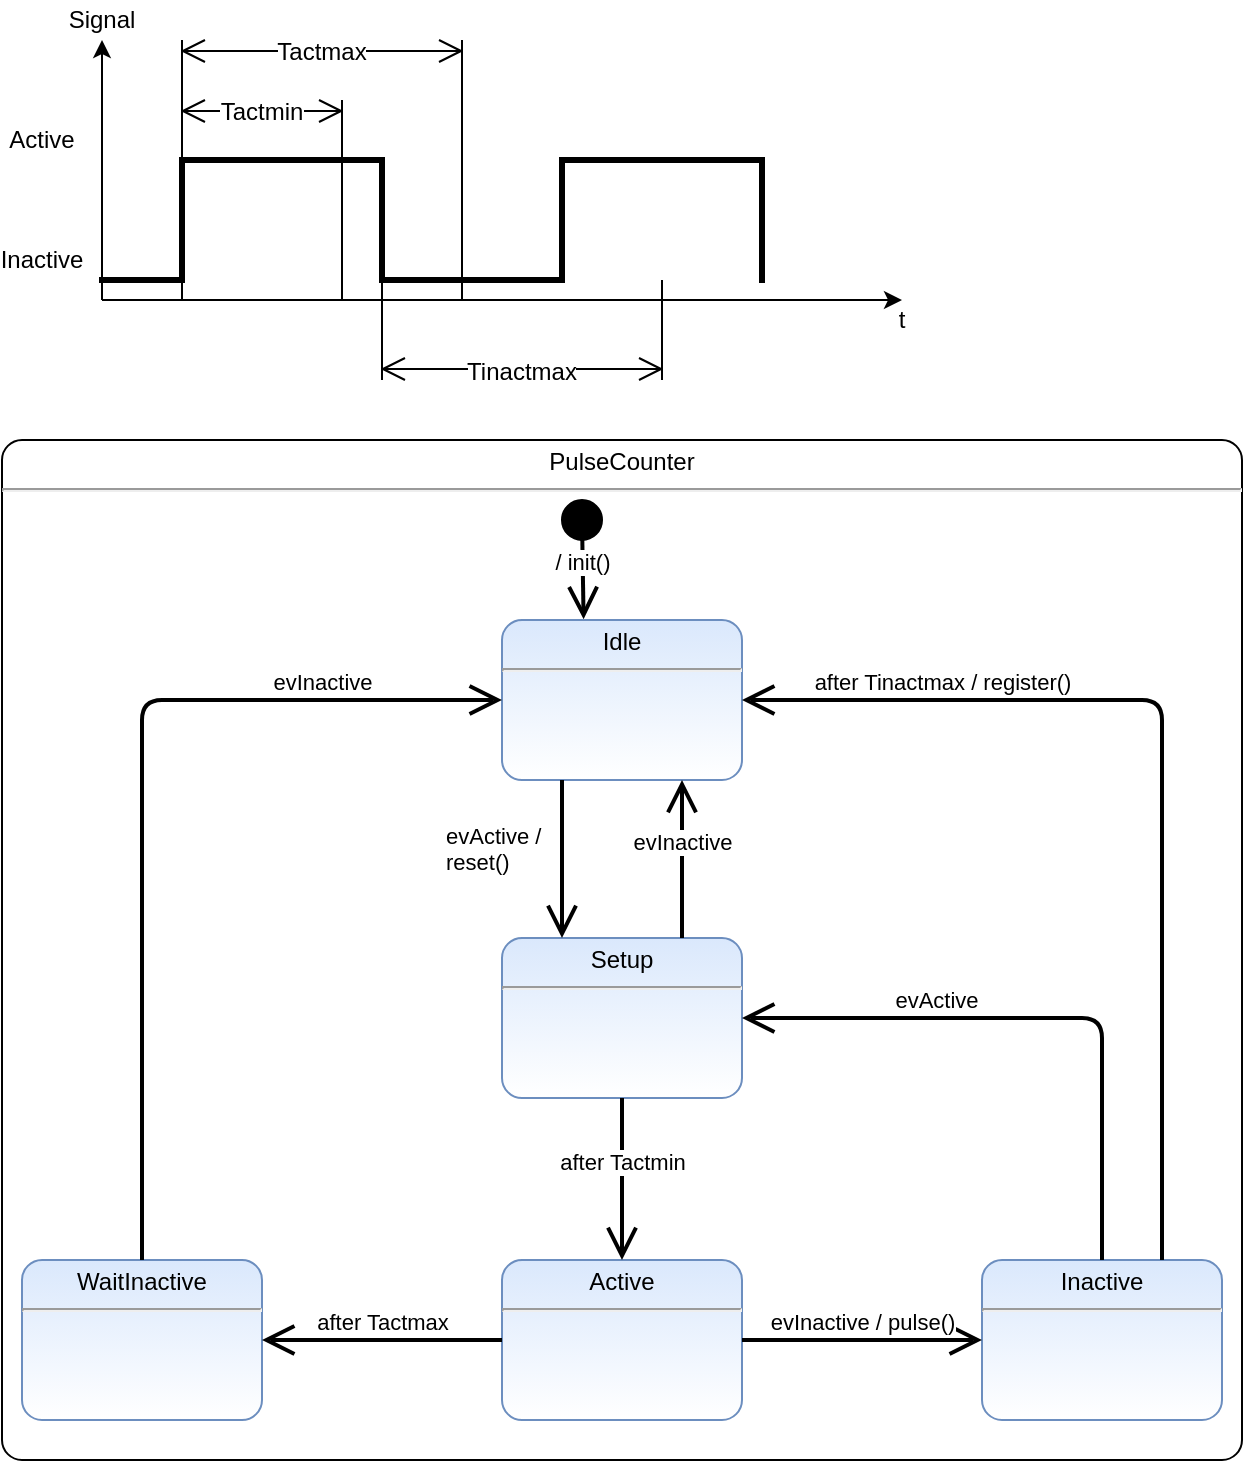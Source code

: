 <mxfile version="13.0.3" type="device" pages="2"><diagram id="6TqbDWIQQRtX0uS8JpAb" name="PulseCounter-Statemachine"><mxGraphModel dx="863" dy="850" grid="1" gridSize="10" guides="1" tooltips="1" connect="1" arrows="1" fold="1" page="1" pageScale="1" pageWidth="850" pageHeight="1100" math="0" shadow="0"><root><mxCell id="0"/><mxCell id="1" parent="0"/><mxCell id="6n6SnR56SyumKPecpUVf-60" value="&lt;p style=&quot;margin: 0px ; margin-top: 4px ; text-align: center&quot;&gt;PulseCounter&lt;/p&gt;&lt;hr&gt;&lt;p&gt;&lt;/p&gt;&lt;p style=&quot;margin: 0px ; margin-left: 8px ; text-align: left&quot;&gt;&lt;br&gt;&lt;/p&gt;" style="shape=mxgraph.sysml.simpleState;html=1;overflow=fill;whiteSpace=wrap;align=center;strokeWidth=1;" parent="1" vertex="1"><mxGeometry x="30" y="230" width="620" height="510" as="geometry"/></mxCell><mxCell id="6n6SnR56SyumKPecpUVf-1" value="&lt;p style=&quot;margin: 0px ; margin-top: 4px ; text-align: center&quot;&gt;Idle&lt;/p&gt;&lt;hr&gt;&lt;p&gt;&lt;/p&gt;&lt;p style=&quot;margin: 0px ; margin-left: 8px ; text-align: left&quot;&gt;&lt;br&gt;&lt;/p&gt;" style="shape=mxgraph.sysml.simpleState;html=1;overflow=fill;whiteSpace=wrap;align=center;fillColor=#dae8fc;strokeColor=#6c8ebf;gradientColor=#ffffff;" parent="1" vertex="1"><mxGeometry x="280" y="320" width="120" height="80" as="geometry"/></mxCell><mxCell id="6n6SnR56SyumKPecpUVf-2" value="" style="endArrow=classic;html=1;" parent="1" edge="1"><mxGeometry width="50" height="50" relative="1" as="geometry"><mxPoint x="80" y="160" as="sourcePoint"/><mxPoint x="480" y="160" as="targetPoint"/></mxGeometry></mxCell><mxCell id="6n6SnR56SyumKPecpUVf-3" value="" style="edgeStyle=elbowEdgeStyle;elbow=vertical;endArrow=classic;html=1;" parent="1" edge="1"><mxGeometry width="50" height="50" relative="1" as="geometry"><mxPoint x="80" y="160" as="sourcePoint"/><mxPoint x="80" y="30" as="targetPoint"/></mxGeometry></mxCell><mxCell id="6n6SnR56SyumKPecpUVf-24" value="Tactmin" style="shape=dimension;direction=west;whiteSpace=wrap;html=1;align=center;points=[];verticalAlign=top;spacingTop=-8;labelBackgroundColor=#ffffff" parent="1" vertex="1"><mxGeometry x="120" y="60" width="80" height="100" as="geometry"/></mxCell><mxCell id="6n6SnR56SyumKPecpUVf-26" value="Tactmax" style="shape=dimension;direction=west;whiteSpace=wrap;html=1;align=center;points=[];verticalAlign=top;spacingTop=-8;labelBackgroundColor=#ffffff" parent="1" vertex="1"><mxGeometry x="120" y="30" width="140" height="130" as="geometry"/></mxCell><mxCell id="6n6SnR56SyumKPecpUVf-32" value="" style="shape=partialRectangle;whiteSpace=wrap;html=1;top=0;left=0;fillColor=none;strokeWidth=3;" parent="1" vertex="1"><mxGeometry x="80" y="90" width="40" height="60" as="geometry"/></mxCell><mxCell id="6n6SnR56SyumKPecpUVf-33" value="" style="shape=partialRectangle;whiteSpace=wrap;html=1;top=0;left=0;fillColor=none;strokeWidth=3;flipH=1;direction=west;" parent="1" vertex="1"><mxGeometry x="120" y="90" width="100" height="60" as="geometry"/></mxCell><mxCell id="6n6SnR56SyumKPecpUVf-34" value="" style="shape=partialRectangle;whiteSpace=wrap;html=1;top=0;left=0;fillColor=none;strokeWidth=3;" parent="1" vertex="1"><mxGeometry x="220" y="90" width="90" height="60" as="geometry"/></mxCell><mxCell id="6n6SnR56SyumKPecpUVf-35" value="" style="shape=partialRectangle;whiteSpace=wrap;html=1;top=0;left=0;fillColor=none;strokeWidth=3;flipH=1;direction=west;" parent="1" vertex="1"><mxGeometry x="310" y="90" width="100" height="60" as="geometry"/></mxCell><mxCell id="6n6SnR56SyumKPecpUVf-36" value="Tinactmax" style="shape=dimension;whiteSpace=wrap;html=1;align=center;points=[];verticalAlign=bottom;spacingBottom=-5;labelBackgroundColor=#ffffff;strokeWidth=1;" parent="1" vertex="1"><mxGeometry x="220" y="150" width="140" height="50" as="geometry"/></mxCell><mxCell id="6n6SnR56SyumKPecpUVf-37" value="Signal" style="text;html=1;strokeColor=none;fillColor=none;align=center;verticalAlign=middle;whiteSpace=wrap;rounded=0;" parent="1" vertex="1"><mxGeometry x="60" y="10" width="40" height="20" as="geometry"/></mxCell><mxCell id="6n6SnR56SyumKPecpUVf-38" value="t" style="text;html=1;strokeColor=none;fillColor=none;align=center;verticalAlign=middle;whiteSpace=wrap;rounded=0;" parent="1" vertex="1"><mxGeometry x="460" y="160" width="40" height="20" as="geometry"/></mxCell><mxCell id="6n6SnR56SyumKPecpUVf-39" value="&lt;p style=&quot;margin: 0px ; margin-top: 4px ; text-align: center&quot;&gt;Setup&lt;/p&gt;&lt;hr&gt;&lt;p&gt;&lt;/p&gt;&lt;p style=&quot;margin: 0px ; margin-left: 8px ; text-align: left&quot;&gt;&lt;br&gt;&lt;/p&gt;" style="shape=mxgraph.sysml.simpleState;html=1;overflow=fill;whiteSpace=wrap;align=center;fillColor=#dae8fc;strokeColor=#6c8ebf;gradientColor=#ffffff;" parent="1" vertex="1"><mxGeometry x="280" y="479" width="120" height="80" as="geometry"/></mxCell><mxCell id="6n6SnR56SyumKPecpUVf-40" value="evActive / &lt;br&gt;reset()" style="edgeStyle=none;html=1;endArrow=open;endSize=12;strokeWidth=2;verticalAlign=bottom;entryX=0.25;entryY=0;entryDx=0;entryDy=0;entryPerimeter=0;align=left;" parent="1" target="6n6SnR56SyumKPecpUVf-39" edge="1"><mxGeometry x="0.266" y="-60" width="160" relative="1" as="geometry"><mxPoint x="310" y="400" as="sourcePoint"/><mxPoint x="500" y="400" as="targetPoint"/><Array as="points"><mxPoint x="310" y="400"/></Array><mxPoint as="offset"/></mxGeometry></mxCell><mxCell id="6n6SnR56SyumKPecpUVf-41" value="" style="shape=ellipse;html=1;fillColor=#000000;fontSize=18;fontColor=#ffffff;strokeWidth=1;" parent="1" vertex="1"><mxGeometry x="310" y="260" width="20" height="20" as="geometry"/></mxCell><mxCell id="6n6SnR56SyumKPecpUVf-43" value="/ init()" style="edgeStyle=none;html=1;endArrow=open;endSize=12;strokeWidth=2;verticalAlign=bottom;entryX=0.34;entryY=-0.005;entryDx=0;entryDy=0;entryPerimeter=0;" parent="1" source="6n6SnR56SyumKPecpUVf-41" target="6n6SnR56SyumKPecpUVf-1" edge="1"><mxGeometry width="160" relative="1" as="geometry"><mxPoint x="350" y="410" as="sourcePoint"/><mxPoint x="350" y="490" as="targetPoint"/></mxGeometry></mxCell><mxCell id="6n6SnR56SyumKPecpUVf-46" value="evInactive" style="edgeStyle=none;html=1;endArrow=open;endSize=12;strokeWidth=2;verticalAlign=bottom;entryX=0.75;entryY=1;entryDx=0;entryDy=0;entryPerimeter=0;exitX=0.75;exitY=0;exitDx=0;exitDy=0;exitPerimeter=0;" parent="1" source="6n6SnR56SyumKPecpUVf-39" target="6n6SnR56SyumKPecpUVf-1" edge="1"><mxGeometry width="160" relative="1" as="geometry"><mxPoint x="320" y="410" as="sourcePoint"/><mxPoint x="320" y="490" as="targetPoint"/><Array as="points"><mxPoint x="370" y="440"/></Array></mxGeometry></mxCell><mxCell id="6n6SnR56SyumKPecpUVf-47" value="Active" style="text;html=1;strokeColor=none;fillColor=none;align=center;verticalAlign=middle;whiteSpace=wrap;rounded=0;" parent="1" vertex="1"><mxGeometry x="30" y="70" width="40" height="20" as="geometry"/></mxCell><mxCell id="6n6SnR56SyumKPecpUVf-48" value="Inactive" style="text;html=1;strokeColor=none;fillColor=none;align=center;verticalAlign=middle;whiteSpace=wrap;rounded=0;" parent="1" vertex="1"><mxGeometry x="30" y="130" width="40" height="20" as="geometry"/></mxCell><mxCell id="6n6SnR56SyumKPecpUVf-49" value="&lt;p style=&quot;margin: 0px ; margin-top: 4px ; text-align: center&quot;&gt;Active&lt;/p&gt;&lt;hr&gt;&lt;p&gt;&lt;/p&gt;&lt;p style=&quot;margin: 0px ; margin-left: 8px ; text-align: left&quot;&gt;&lt;br&gt;&lt;/p&gt;" style="shape=mxgraph.sysml.simpleState;html=1;overflow=fill;whiteSpace=wrap;align=center;fillColor=#dae8fc;strokeColor=#6c8ebf;gradientColor=#ffffff;" parent="1" vertex="1"><mxGeometry x="280" y="640" width="120" height="80" as="geometry"/></mxCell><mxCell id="6n6SnR56SyumKPecpUVf-50" value="after Tactmin" style="edgeStyle=none;html=1;endArrow=open;endSize=12;strokeWidth=2;verticalAlign=bottom;" parent="1" source="6n6SnR56SyumKPecpUVf-39" target="6n6SnR56SyumKPecpUVf-49" edge="1"><mxGeometry width="160" relative="1" as="geometry"><mxPoint x="339.43" y="561" as="sourcePoint"/><mxPoint x="339.43" y="640" as="targetPoint"/><Array as="points"/></mxGeometry></mxCell><mxCell id="6n6SnR56SyumKPecpUVf-51" value="&lt;p style=&quot;margin: 0px ; margin-top: 4px ; text-align: center&quot;&gt;Inactive&lt;/p&gt;&lt;hr&gt;&lt;p&gt;&lt;/p&gt;&lt;p style=&quot;margin: 0px ; margin-left: 8px ; text-align: left&quot;&gt;&lt;br&gt;&lt;/p&gt;" style="shape=mxgraph.sysml.simpleState;html=1;overflow=fill;whiteSpace=wrap;align=center;fillColor=#dae8fc;strokeColor=#6c8ebf;gradientColor=#ffffff;" parent="1" vertex="1"><mxGeometry x="520" y="640" width="120" height="80" as="geometry"/></mxCell><mxCell id="6n6SnR56SyumKPecpUVf-52" value="evInactive / pulse()" style="edgeStyle=none;html=1;endArrow=open;endSize=12;strokeWidth=2;verticalAlign=bottom;entryX=0;entryY=0.5;entryDx=0;entryDy=0;entryPerimeter=0;exitX=1;exitY=0.5;exitDx=0;exitDy=0;exitPerimeter=0;" parent="1" source="6n6SnR56SyumKPecpUVf-49" target="6n6SnR56SyumKPecpUVf-51" edge="1"><mxGeometry width="160" relative="1" as="geometry"><mxPoint x="350" y="569" as="sourcePoint"/><mxPoint x="350" y="650" as="targetPoint"/><Array as="points"/></mxGeometry></mxCell><mxCell id="6n6SnR56SyumKPecpUVf-53" value="evActive" style="edgeStyle=orthogonalEdgeStyle;html=1;endArrow=open;endSize=12;strokeWidth=2;verticalAlign=bottom;entryX=1;entryY=0.5;entryDx=0;entryDy=0;entryPerimeter=0;exitX=0.5;exitY=0;exitDx=0;exitDy=0;exitPerimeter=0;" parent="1" source="6n6SnR56SyumKPecpUVf-51" target="6n6SnR56SyumKPecpUVf-39" edge="1"><mxGeometry x="0.355" width="160" relative="1" as="geometry"><mxPoint x="410" y="690" as="sourcePoint"/><mxPoint x="570" y="690" as="targetPoint"/><mxPoint as="offset"/></mxGeometry></mxCell><mxCell id="6n6SnR56SyumKPecpUVf-54" value="after Tinactmax / register()" style="edgeStyle=orthogonalEdgeStyle;html=1;endArrow=open;endSize=12;strokeWidth=2;verticalAlign=bottom;entryX=1;entryY=0.5;entryDx=0;entryDy=0;entryPerimeter=0;exitX=0.75;exitY=0;exitDx=0;exitDy=0;exitPerimeter=0;" parent="1" source="6n6SnR56SyumKPecpUVf-51" target="6n6SnR56SyumKPecpUVf-1" edge="1"><mxGeometry x="0.592" width="160" relative="1" as="geometry"><mxPoint x="630" y="650" as="sourcePoint"/><mxPoint x="410" y="529" as="targetPoint"/><mxPoint as="offset"/></mxGeometry></mxCell><mxCell id="6n6SnR56SyumKPecpUVf-55" value="&lt;p style=&quot;margin: 0px ; margin-top: 4px ; text-align: center&quot;&gt;WaitInactive&lt;/p&gt;&lt;hr&gt;&lt;p&gt;&lt;/p&gt;&lt;p style=&quot;margin: 0px ; margin-left: 8px ; text-align: left&quot;&gt;&lt;br&gt;&lt;/p&gt;" style="shape=mxgraph.sysml.simpleState;html=1;overflow=fill;whiteSpace=wrap;align=center;fillColor=#dae8fc;strokeColor=#6c8ebf;gradientColor=#ffffff;" parent="1" vertex="1"><mxGeometry x="40" y="640" width="120" height="80" as="geometry"/></mxCell><mxCell id="6n6SnR56SyumKPecpUVf-56" value="after Tactmax" style="edgeStyle=none;html=1;endArrow=open;endSize=12;strokeWidth=2;verticalAlign=bottom;exitX=0;exitY=0.5;exitDx=0;exitDy=0;exitPerimeter=0;" parent="1" source="6n6SnR56SyumKPecpUVf-49" edge="1"><mxGeometry width="160" relative="1" as="geometry"><mxPoint x="410" y="690" as="sourcePoint"/><mxPoint x="160" y="680" as="targetPoint"/><Array as="points"/></mxGeometry></mxCell><mxCell id="6n6SnR56SyumKPecpUVf-58" value="evInactive" style="edgeStyle=orthogonalEdgeStyle;html=1;endArrow=open;endSize=12;strokeWidth=2;verticalAlign=bottom;entryX=0;entryY=0.5;entryDx=0;entryDy=0;entryPerimeter=0;exitX=0.5;exitY=0;exitDx=0;exitDy=0;exitPerimeter=0;" parent="1" source="6n6SnR56SyumKPecpUVf-55" target="6n6SnR56SyumKPecpUVf-1" edge="1"><mxGeometry x="0.609" width="160" relative="1" as="geometry"><mxPoint x="630" y="660" as="sourcePoint"/><mxPoint x="420" y="380" as="targetPoint"/><mxPoint as="offset"/></mxGeometry></mxCell></root></mxGraphModel></diagram><diagram id="-aDMln-a6IuQxYSQYJCq" name="Alternatives"><mxGraphModel dx="821" dy="561" grid="1" gridSize="10" guides="1" tooltips="1" connect="1" arrows="1" fold="1" page="1" pageScale="1" pageWidth="850" pageHeight="1100" math="0" shadow="0"><root><mxCell id="98baoHH9dIMcyC7SsvjQ-0"/><mxCell id="98baoHH9dIMcyC7SsvjQ-1" parent="98baoHH9dIMcyC7SsvjQ-0"/><mxCell id="DrDcwq4GmIPfi90c23Ic-0" value="&lt;p style=&quot;margin: 0px ; margin-top: 4px ; text-align: center&quot;&gt;PulseCounterMgr&lt;/p&gt;&lt;hr&gt;&lt;p&gt;&lt;/p&gt;&lt;p style=&quot;margin: 0px ; margin-left: 8px ; text-align: left&quot;&gt;&lt;br&gt;&lt;/p&gt;" style="shape=mxgraph.sysml.simpleState;html=1;overflow=fill;whiteSpace=wrap;align=center;strokeWidth=1;fillColor=none;" vertex="1" parent="98baoHH9dIMcyC7SsvjQ-1"><mxGeometry x="30" y="200" width="520" height="180" as="geometry"/></mxCell><mxCell id="DrDcwq4GmIPfi90c23Ic-1" value="&lt;p style=&quot;margin: 4px 0px 0px ; text-align: center&quot;&gt;Processing&lt;/p&gt;&lt;hr&gt;&lt;p&gt;&lt;/p&gt;&lt;p style=&quot;margin: 0px 0px 0px 8px ; text-align: left&quot;&gt;evActive(index) / dispatch(me-&amp;gt;pulseCuonters[params-&amp;gt;index], evt);&lt;/p&gt;&lt;p style=&quot;margin: 0px 0px 0px 8px ; text-align: left&quot;&gt;evInactive(index) / dispatch(me-&amp;gt;pulseCuonters[params-&amp;gt;index], evt);&lt;br&gt;&lt;/p&gt;&lt;p style=&quot;margin: 0px 0px 0px 8px ; text-align: left&quot;&gt;evTactmin(index) / dispatch(me-&amp;gt;pulseCuonters[params-&amp;gt;index], evt);&lt;br&gt;&lt;/p&gt;&lt;p style=&quot;margin: 0px 0px 0px 8px ; text-align: left&quot;&gt;evTactmax(index) / dispatch(me-&amp;gt;pulseCuonters[params-&amp;gt;index], evt);&lt;/p&gt;&lt;p style=&quot;margin: 0px 0px 0px 8px ; text-align: left&quot;&gt;&lt;span&gt;evTinactmax(index) / dispatch(me-&amp;gt;pulseCuonters[params-&amp;gt;index], evt);&lt;/span&gt;&lt;/p&gt;" style="shape=mxgraph.sysml.simpleState;html=1;overflow=fill;whiteSpace=wrap;align=center;fillColor=#dae8fc;strokeColor=#6c8ebf;gradientColor=#ffffff;" vertex="1" parent="98baoHH9dIMcyC7SsvjQ-1"><mxGeometry x="40" y="240" width="440" height="120" as="geometry"/></mxCell><mxCell id="DrDcwq4GmIPfi90c23Ic-4" value="" style="shape=ellipse;html=1;fillColor=#000000;fontSize=18;fontColor=#ffffff;strokeWidth=1;" vertex="1" parent="98baoHH9dIMcyC7SsvjQ-1"><mxGeometry x="520" y="260" width="20" height="20" as="geometry"/></mxCell><mxCell id="DrDcwq4GmIPfi90c23Ic-5" value="" style="edgeStyle=none;html=1;endArrow=open;endSize=12;strokeWidth=2;verticalAlign=bottom;entryX=1;entryY=0.25;entryDx=0;entryDy=0;entryPerimeter=0;" edge="1" parent="98baoHH9dIMcyC7SsvjQ-1" source="DrDcwq4GmIPfi90c23Ic-4" target="DrDcwq4GmIPfi90c23Ic-1"><mxGeometry width="160" relative="1" as="geometry"><mxPoint x="400" y="340" as="sourcePoint"/><mxPoint x="400" y="420" as="targetPoint"/></mxGeometry></mxCell><mxCell id="DrDcwq4GmIPfi90c23Ic-16" value="PulseCounterMgr is the active object which manage every PulseCounter state machine." style="shape=note;size=15;align=left;spacingLeft=10;html=1;whiteSpace=wrap;strokeWidth=1;fillColor=none;gradientColor=#ffffff;" vertex="1" parent="98baoHH9dIMcyC7SsvjQ-1"><mxGeometry x="40" y="40" width="310" height="80" as="geometry"/></mxCell><mxCell id="DrDcwq4GmIPfi90c23Ic-17" value="" style="edgeStyle=none;endArrow=none;exitX=0.5;exitY=1;dashed=1;html=1;strokeWidth=2;entryX=0.664;entryY=0.001;entryDx=0;entryDy=0;entryPerimeter=0;exitDx=0;exitDy=0;exitPerimeter=0;" edge="1" source="DrDcwq4GmIPfi90c23Ic-16" parent="98baoHH9dIMcyC7SsvjQ-1" target="DrDcwq4GmIPfi90c23Ic-0"><mxGeometry x="1" relative="1" as="geometry"><mxPoint x="290" y="380" as="targetPoint"/></mxGeometry></mxCell><mxCell id="SHI3dzvGru9earbmsDuP-1" value="&lt;p style=&quot;margin: 0px ; margin-top: 4px ; text-align: center&quot;&gt;&lt;b&gt;PulseCounterMgr&lt;/b&gt;&lt;/p&gt;&lt;hr&gt;&lt;p style=&quot;font-size: 10px ; margin: 0px ; text-align: center&quot;&gt;&lt;i&gt;operations&lt;/i&gt;&lt;/p&gt;&lt;p style=&quot;margin: 0px ; margin-left: 8px ; text-align: left&quot;&gt;operation1 (p1 : Type1) : Type2&lt;/p&gt;&lt;hr&gt;&lt;p style=&quot;font-size: 10px ; margin: 0px ; text-align: center&quot;&gt;&lt;i&gt;properties&lt;/i&gt;&lt;/p&gt;&lt;p style=&quot;margin: 0px ; margin-left: 8px ; text-align: left&quot;&gt;property1 : Type3&lt;/p&gt;&lt;hr&gt;&lt;p style=&quot;margin: 0px ; margin-left: 8px ; text-align: center&quot;&gt;&amp;lt;&amp;lt;valueType&amp;gt;&amp;gt;&lt;/p&gt;&lt;p style=&quot;margin: 0px ; margin-left: 8px ; text-align: left&quot;&gt;unit = UnitName&lt;/p&gt;" style="shape=rect;html=1;overflow=fill;whiteSpace=wrap;strokeWidth=1;fillColor=none;gradientColor=#ffffff;" vertex="1" parent="98baoHH9dIMcyC7SsvjQ-1"><mxGeometry x="40" y="440" width="200" height="180" as="geometry"/></mxCell><mxCell id="SHI3dzvGru9earbmsDuP-2" value="&lt;p style=&quot;margin: 0px ; margin-top: 4px ; text-align: center&quot;&gt;&lt;b&gt;PulseCounter&lt;/b&gt;&lt;/p&gt;&lt;hr&gt;&lt;p style=&quot;font-size: 10px ; margin: 0px ; text-align: center&quot;&gt;&lt;i&gt;operations&lt;/i&gt;&lt;/p&gt;&lt;p style=&quot;margin: 0px ; margin-left: 8px ; text-align: left&quot;&gt;operation1 (p1 : Type1) : Type2&lt;/p&gt;&lt;hr&gt;&lt;p style=&quot;font-size: 10px ; margin: 0px ; text-align: center&quot;&gt;&lt;i&gt;properties&lt;/i&gt;&lt;/p&gt;&lt;p style=&quot;margin: 0px ; margin-left: 8px ; text-align: left&quot;&gt;property1 : Type3&lt;/p&gt;&lt;hr&gt;&lt;p style=&quot;margin: 0px ; margin-left: 8px ; text-align: center&quot;&gt;&amp;lt;&amp;lt;valueType&amp;gt;&amp;gt;&lt;/p&gt;&lt;p style=&quot;margin: 0px ; margin-left: 8px ; text-align: left&quot;&gt;unit = UnitName&lt;/p&gt;" style="shape=rect;html=1;overflow=fill;whiteSpace=wrap;strokeWidth=1;fillColor=none;gradientColor=#ffffff;" vertex="1" parent="98baoHH9dIMcyC7SsvjQ-1"><mxGeometry x="360" y="440" width="200" height="180" as="geometry"/></mxCell><mxCell id="SHI3dzvGru9earbmsDuP-3" value="" style="verticalAlign=bottom;html=1;endArrow=none;edgeStyle=orthogonalEdgeStyle;startFill=1;startSize=12;startArrow=diamondThin;strokeWidth=2;exitX=1;exitY=0.5;exitDx=0;exitDy=0;entryX=0;entryY=0.5;entryDx=0;entryDy=0;" edge="1" parent="98baoHH9dIMcyC7SsvjQ-1" source="SHI3dzvGru9earbmsDuP-1" target="SHI3dzvGru9earbmsDuP-2"><mxGeometry relative="1" as="geometry"><mxPoint x="320" y="529.58" as="sourcePoint"/><mxPoint x="570" y="529.58" as="targetPoint"/></mxGeometry></mxCell><mxCell id="SHI3dzvGru9earbmsDuP-4" value="1" style="resizable=0;html=1;align=left;verticalAlign=top;labelBackgroundColor=none;fontSize=10" connectable="0" vertex="1" parent="SHI3dzvGru9earbmsDuP-3"><mxGeometry x="-0.9" relative="1" as="geometry"/></mxCell><mxCell id="SHI3dzvGru9earbmsDuP-5" value="" style="resizable=0;html=1;align=left;verticalAlign=bottom;labelBackgroundColor=none;fontSize=10" connectable="0" vertex="1" parent="SHI3dzvGru9earbmsDuP-3"><mxGeometry x="-0.9" relative="1" as="geometry"/></mxCell><mxCell id="SHI3dzvGru9earbmsDuP-6" value="1..N" style="resizable=0;html=1;align=right;verticalAlign=top;labelBackgroundColor=none;fontSize=10" connectable="0" vertex="1" parent="SHI3dzvGru9earbmsDuP-3"><mxGeometry x="0.9" relative="1" as="geometry"/></mxCell><mxCell id="SHI3dzvGru9earbmsDuP-7" value="pulseCounters" style="resizable=0;html=1;align=right;verticalAlign=bottom;labelBackgroundColor=none;fontSize=10" connectable="0" vertex="1" parent="SHI3dzvGru9earbmsDuP-3"><mxGeometry x="0.9" relative="1" as="geometry"/></mxCell><mxCell id="SHI3dzvGru9earbmsDuP-13" value="Alternative 1:&lt;br&gt;" style="shape=note;size=15;align=left;spacingLeft=10;html=1;whiteSpace=wrap;strokeWidth=1;fillColor=none;gradientColor=#ffffff;" vertex="1" parent="98baoHH9dIMcyC7SsvjQ-1"><mxGeometry x="40" y="680" width="310" height="120" as="geometry"/></mxCell><mxCell id="SHI3dzvGru9earbmsDuP-14" value="Alternative 2:&lt;br&gt;It overrides the RKH's dispatch method in order to dispatch received events to every PulseCounter state machine. In this case, PulseCounterMgr doesn't have a associated state machine." style="shape=note;size=15;align=left;spacingLeft=10;html=1;whiteSpace=wrap;strokeWidth=1;fillColor=none;gradientColor=#ffffff;" vertex="1" parent="98baoHH9dIMcyC7SsvjQ-1"><mxGeometry x="400" y="680" width="310" height="120" as="geometry"/></mxCell></root></mxGraphModel></diagram></mxfile>